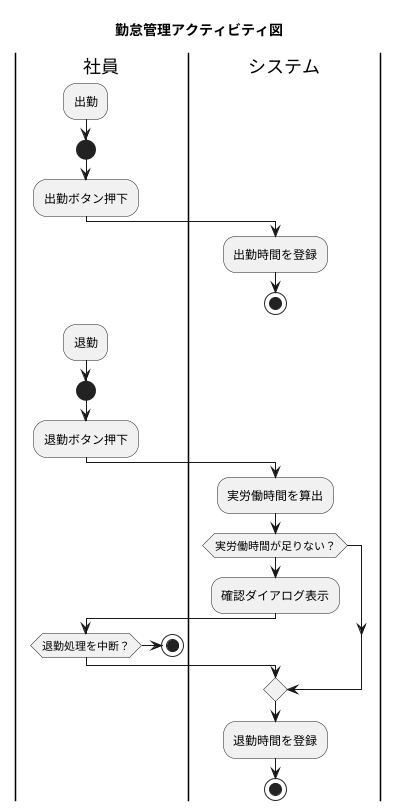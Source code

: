 @startuml 勤怠管理アクティビティ図

title 勤怠管理アクティビティ図

|社員|
:出勤;
start

:出勤ボタン押下;

|システム|
:出勤時間を登録;

stop

|社員|
:退勤;
start

:退勤ボタン押下;

|システム|

:実労働時間を算出;
if (実労働時間が足りない？) then
  :確認ダイアログ表示;

  |社員|
  if (退勤処理を中断？) then
    stop
  endif
endif

|システム|
:退勤時間を登録;

stop

@enduml
